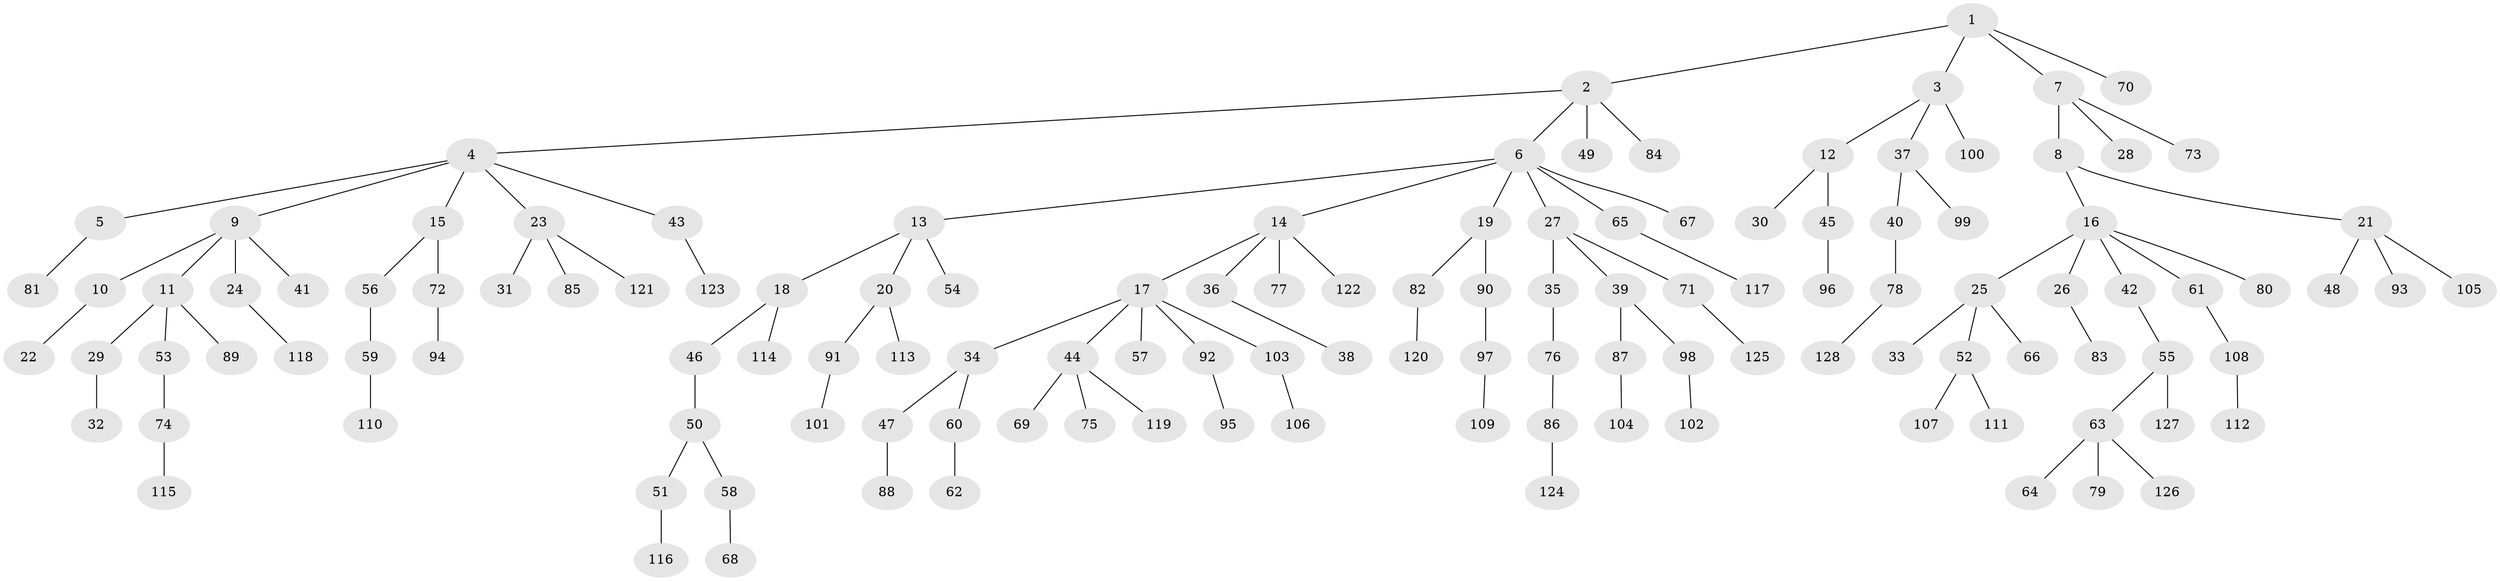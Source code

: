 // coarse degree distribution, {3: 0.1111111111111111, 4: 0.044444444444444446, 5: 0.06666666666666667, 8: 0.011111111111111112, 2: 0.1111111111111111, 6: 0.03333333333333333, 1: 0.6222222222222222}
// Generated by graph-tools (version 1.1) at 2025/52/02/27/25 19:52:12]
// undirected, 128 vertices, 127 edges
graph export_dot {
graph [start="1"]
  node [color=gray90,style=filled];
  1;
  2;
  3;
  4;
  5;
  6;
  7;
  8;
  9;
  10;
  11;
  12;
  13;
  14;
  15;
  16;
  17;
  18;
  19;
  20;
  21;
  22;
  23;
  24;
  25;
  26;
  27;
  28;
  29;
  30;
  31;
  32;
  33;
  34;
  35;
  36;
  37;
  38;
  39;
  40;
  41;
  42;
  43;
  44;
  45;
  46;
  47;
  48;
  49;
  50;
  51;
  52;
  53;
  54;
  55;
  56;
  57;
  58;
  59;
  60;
  61;
  62;
  63;
  64;
  65;
  66;
  67;
  68;
  69;
  70;
  71;
  72;
  73;
  74;
  75;
  76;
  77;
  78;
  79;
  80;
  81;
  82;
  83;
  84;
  85;
  86;
  87;
  88;
  89;
  90;
  91;
  92;
  93;
  94;
  95;
  96;
  97;
  98;
  99;
  100;
  101;
  102;
  103;
  104;
  105;
  106;
  107;
  108;
  109;
  110;
  111;
  112;
  113;
  114;
  115;
  116;
  117;
  118;
  119;
  120;
  121;
  122;
  123;
  124;
  125;
  126;
  127;
  128;
  1 -- 2;
  1 -- 3;
  1 -- 7;
  1 -- 70;
  2 -- 4;
  2 -- 6;
  2 -- 49;
  2 -- 84;
  3 -- 12;
  3 -- 37;
  3 -- 100;
  4 -- 5;
  4 -- 9;
  4 -- 15;
  4 -- 23;
  4 -- 43;
  5 -- 81;
  6 -- 13;
  6 -- 14;
  6 -- 19;
  6 -- 27;
  6 -- 65;
  6 -- 67;
  7 -- 8;
  7 -- 28;
  7 -- 73;
  8 -- 16;
  8 -- 21;
  9 -- 10;
  9 -- 11;
  9 -- 24;
  9 -- 41;
  10 -- 22;
  11 -- 29;
  11 -- 53;
  11 -- 89;
  12 -- 30;
  12 -- 45;
  13 -- 18;
  13 -- 20;
  13 -- 54;
  14 -- 17;
  14 -- 36;
  14 -- 77;
  14 -- 122;
  15 -- 56;
  15 -- 72;
  16 -- 25;
  16 -- 26;
  16 -- 42;
  16 -- 61;
  16 -- 80;
  17 -- 34;
  17 -- 44;
  17 -- 57;
  17 -- 92;
  17 -- 103;
  18 -- 46;
  18 -- 114;
  19 -- 82;
  19 -- 90;
  20 -- 91;
  20 -- 113;
  21 -- 48;
  21 -- 93;
  21 -- 105;
  23 -- 31;
  23 -- 85;
  23 -- 121;
  24 -- 118;
  25 -- 33;
  25 -- 52;
  25 -- 66;
  26 -- 83;
  27 -- 35;
  27 -- 39;
  27 -- 71;
  29 -- 32;
  34 -- 47;
  34 -- 60;
  35 -- 76;
  36 -- 38;
  37 -- 40;
  37 -- 99;
  39 -- 87;
  39 -- 98;
  40 -- 78;
  42 -- 55;
  43 -- 123;
  44 -- 69;
  44 -- 75;
  44 -- 119;
  45 -- 96;
  46 -- 50;
  47 -- 88;
  50 -- 51;
  50 -- 58;
  51 -- 116;
  52 -- 107;
  52 -- 111;
  53 -- 74;
  55 -- 63;
  55 -- 127;
  56 -- 59;
  58 -- 68;
  59 -- 110;
  60 -- 62;
  61 -- 108;
  63 -- 64;
  63 -- 79;
  63 -- 126;
  65 -- 117;
  71 -- 125;
  72 -- 94;
  74 -- 115;
  76 -- 86;
  78 -- 128;
  82 -- 120;
  86 -- 124;
  87 -- 104;
  90 -- 97;
  91 -- 101;
  92 -- 95;
  97 -- 109;
  98 -- 102;
  103 -- 106;
  108 -- 112;
}
